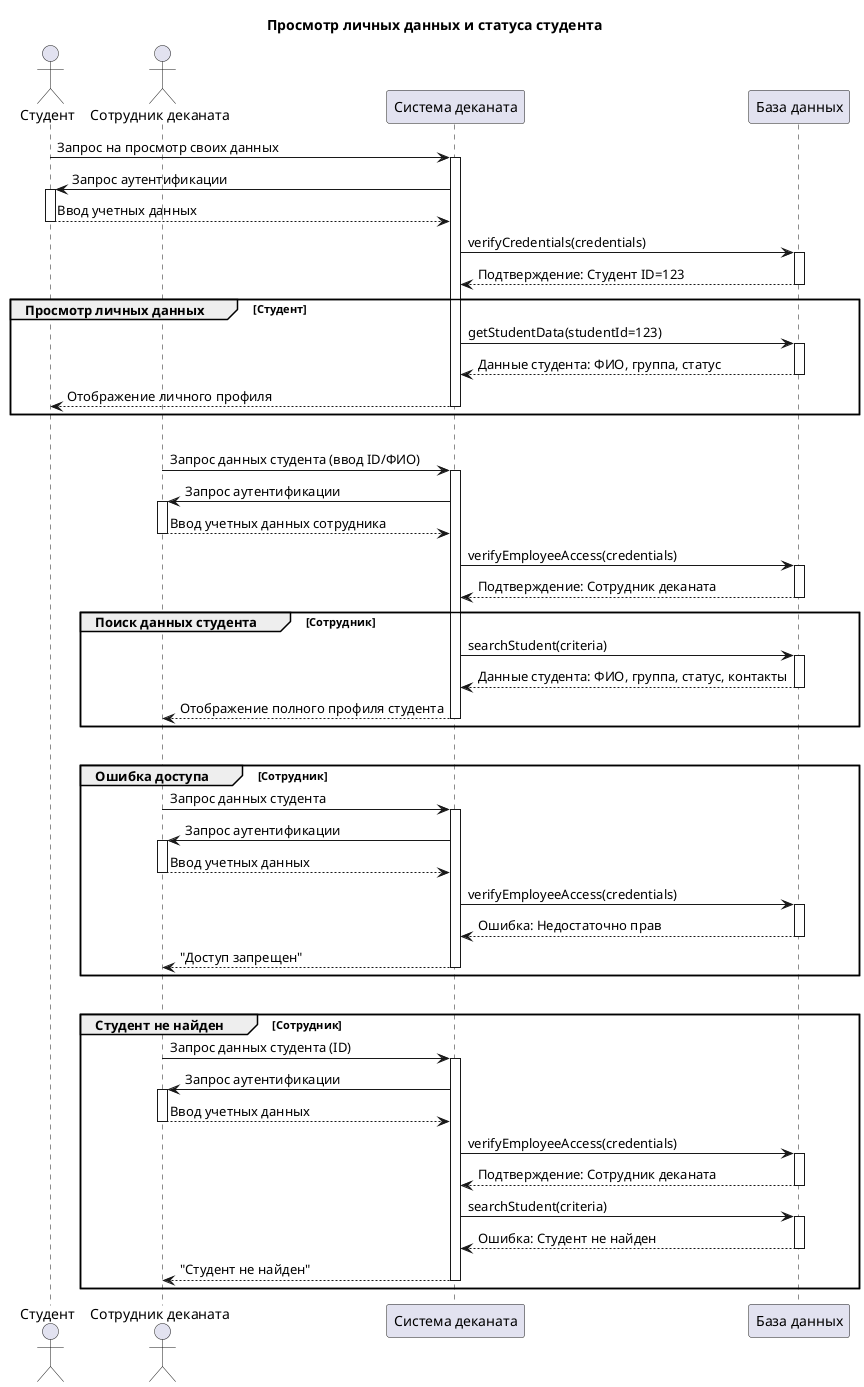 @startuml
title Просмотр личных данных и статуса студента

actor "Студент" as Student
actor "Сотрудник деканата" as Employee
participant "Система деканата" as System
participant "База данных" as Database

' === Аутентификация (общая часть) ===
Student -> System: Запрос на просмотр своих данных
activate System
System -> Student: Запрос аутентификации
activate Student
Student --> System: Ввод учетных данных
deactivate Student
System -> Database: verifyCredentials(credentials)
activate Database
Database --> System: Подтверждение: Студент ID=123
deactivate Database

' === СЦЕНАРИЙ СТУДЕНТА ===
group Просмотр личных данных [Студент]
System -> Database: getStudentData(studentId=123)
activate Database
Database --> System: Данные студента: ФИО, группа, статус
deactivate Database

System --> Student: Отображение личного профиля
deactivate System
end

|||

' === СЦЕНАРИЙ СОТРУДНИКА ДЕКАНАТА ===
Employee -> System: Запрос данных студента (ввод ID/ФИО)
activate System
System -> Employee: Запрос аутентификации
activate Employee
Employee --> System: Ввод учетных данных сотрудника
deactivate Employee
System -> Database: verifyEmployeeAccess(credentials)
activate Database
Database --> System: Подтверждение: Сотрудник деканата
deactivate Database

group Поиск данных студента [Сотрудник]
System -> Database: searchStudent(criteria)
activate Database
Database --> System: Данные студента: ФИО, группа, статус, контакты
deactivate Database

System --> Employee: Отображение полного профиля студента
deactivate System
end

|||

' === АЛЬТЕРНАТИВНЫЕ ПОТОКИ ===

' Ошибка доступа сотрудника
group Ошибка доступа [Сотрудник]
Employee -> System: Запрос данных студента
activate System
System -> Employee: Запрос аутентификации
activate Employee
Employee --> System: Ввод учетных данных
deactivate Employee
System -> Database: verifyEmployeeAccess(credentials)
activate Database
Database --> System: Ошибка: Недостаточно прав
deactivate Database
System --> Employee: "Доступ запрещен"
deactivate System
end

|||

' Студент не найден
group Студент не найден [Сотрудник]
Employee -> System: Запрос данных студента (ID)
activate System
System -> Employee: Запрос аутентификации
activate Employee
Employee --> System: Ввод учетных данных
deactivate Employee
System -> Database: verifyEmployeeAccess(credentials)
activate Database
Database --> System: Подтверждение: Сотрудник деканата
deactivate Database

System -> Database: searchStudent(criteria)
activate Database
Database --> System: Ошибка: Студент не найден
deactivate Database

System --> Employee: "Студент не найден"
deactivate System
end

@enduml
